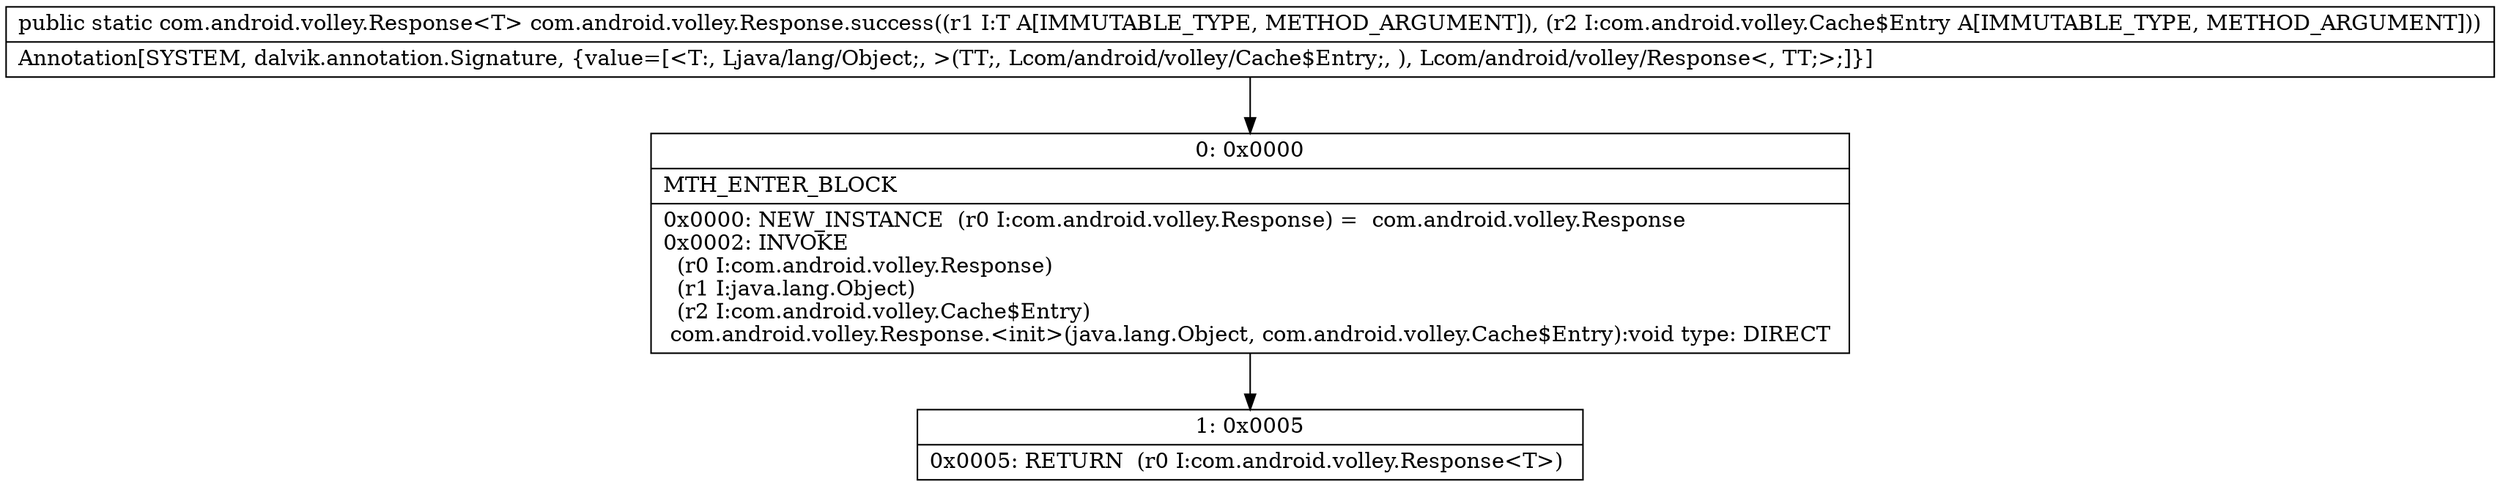 digraph "CFG forcom.android.volley.Response.success(Ljava\/lang\/Object;Lcom\/android\/volley\/Cache$Entry;)Lcom\/android\/volley\/Response;" {
Node_0 [shape=record,label="{0\:\ 0x0000|MTH_ENTER_BLOCK\l|0x0000: NEW_INSTANCE  (r0 I:com.android.volley.Response) =  com.android.volley.Response \l0x0002: INVOKE  \l  (r0 I:com.android.volley.Response)\l  (r1 I:java.lang.Object)\l  (r2 I:com.android.volley.Cache$Entry)\l com.android.volley.Response.\<init\>(java.lang.Object, com.android.volley.Cache$Entry):void type: DIRECT \l}"];
Node_1 [shape=record,label="{1\:\ 0x0005|0x0005: RETURN  (r0 I:com.android.volley.Response\<T\>) \l}"];
MethodNode[shape=record,label="{public static com.android.volley.Response\<T\> com.android.volley.Response.success((r1 I:T A[IMMUTABLE_TYPE, METHOD_ARGUMENT]), (r2 I:com.android.volley.Cache$Entry A[IMMUTABLE_TYPE, METHOD_ARGUMENT]))  | Annotation[SYSTEM, dalvik.annotation.Signature, \{value=[\<T:, Ljava\/lang\/Object;, \>(TT;, Lcom\/android\/volley\/Cache$Entry;, ), Lcom\/android\/volley\/Response\<, TT;\>;]\}]\l}"];
MethodNode -> Node_0;
Node_0 -> Node_1;
}


